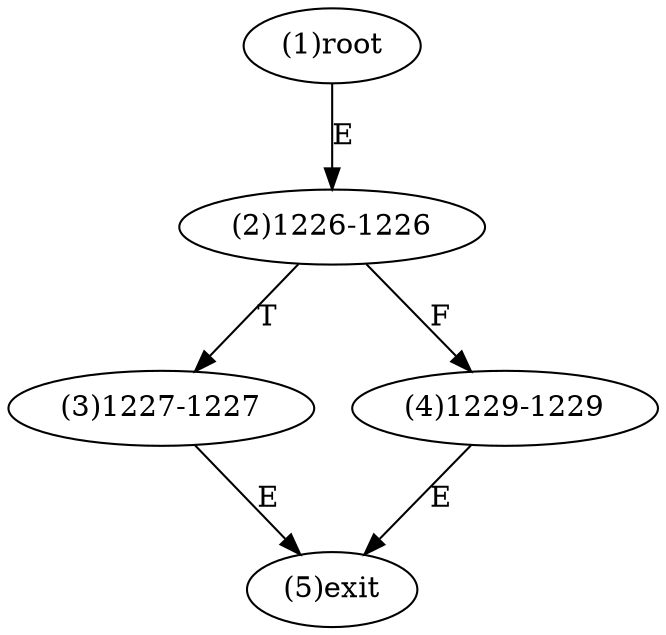 digraph "" { 
1[ label="(1)root"];
2[ label="(2)1226-1226"];
3[ label="(3)1227-1227"];
4[ label="(4)1229-1229"];
5[ label="(5)exit"];
1->2[ label="E"];
2->4[ label="F"];
2->3[ label="T"];
3->5[ label="E"];
4->5[ label="E"];
}